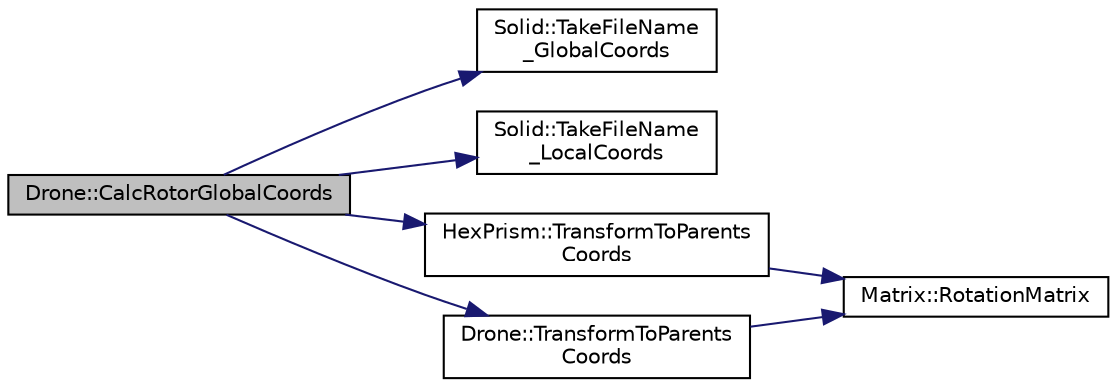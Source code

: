 digraph "Drone::CalcRotorGlobalCoords"
{
 // LATEX_PDF_SIZE
  edge [fontname="Helvetica",fontsize="10",labelfontname="Helvetica",labelfontsize="10"];
  node [fontname="Helvetica",fontsize="10",shape=record];
  rankdir="LR";
  Node1 [label="Drone::CalcRotorGlobalCoords",height=0.2,width=0.4,color="black", fillcolor="grey75", style="filled", fontcolor="black",tooltip="Oblicz współrzędne globalne rotoru drona."];
  Node1 -> Node2 [color="midnightblue",fontsize="10",style="solid",fontname="Helvetica"];
  Node2 [label="Solid::TakeFileName\l_GlobalCoords",height=0.2,width=0.4,color="black", fillcolor="white", style="filled",URL="$class_solid.html#a1da25fa89b384857477bbf677ad9cbc1",tooltip="Zwracanie nazwy pliku zawierającego globalne współrzędne bryły."];
  Node1 -> Node3 [color="midnightblue",fontsize="10",style="solid",fontname="Helvetica"];
  Node3 [label="Solid::TakeFileName\l_LocalCoords",height=0.2,width=0.4,color="black", fillcolor="white", style="filled",URL="$class_solid.html#afbb5eab8defedf0c3e3e82536be454be",tooltip="Zwracanie nazwy pliku zawierającego lokalne współrzędne bryły."];
  Node1 -> Node4 [color="midnightblue",fontsize="10",style="solid",fontname="Helvetica"];
  Node4 [label="HexPrism::TransformToParents\lCoords",height=0.2,width=0.4,color="black", fillcolor="white", style="filled",URL="$class_hex_prism.html#acb29ae89f0ee63fe101a7f3825eb237e",tooltip="Przetłumacz współrzędne lokalne graniastosłupa na współrzędne w układzie drona."];
  Node4 -> Node5 [color="midnightblue",fontsize="10",style="solid",fontname="Helvetica"];
  Node5 [label="Matrix::RotationMatrix",height=0.2,width=0.4,color="black", fillcolor="white", style="filled",URL="$class_matrix.html#a689c1d74df7855657ef8fcd9a09ae93b",tooltip="Obliczanie trójwymiarowej macierzy obrotu."];
  Node1 -> Node6 [color="midnightblue",fontsize="10",style="solid",fontname="Helvetica"];
  Node6 [label="Drone::TransformToParents\lCoords",height=0.2,width=0.4,color="black", fillcolor="white", style="filled",URL="$class_drone.html#a1314477f931465e926532b37b3460ccf",tooltip="Przetłumacz współrzędne lokalne drona na współrzędne globalne."];
  Node6 -> Node5 [color="midnightblue",fontsize="10",style="solid",fontname="Helvetica"];
}
